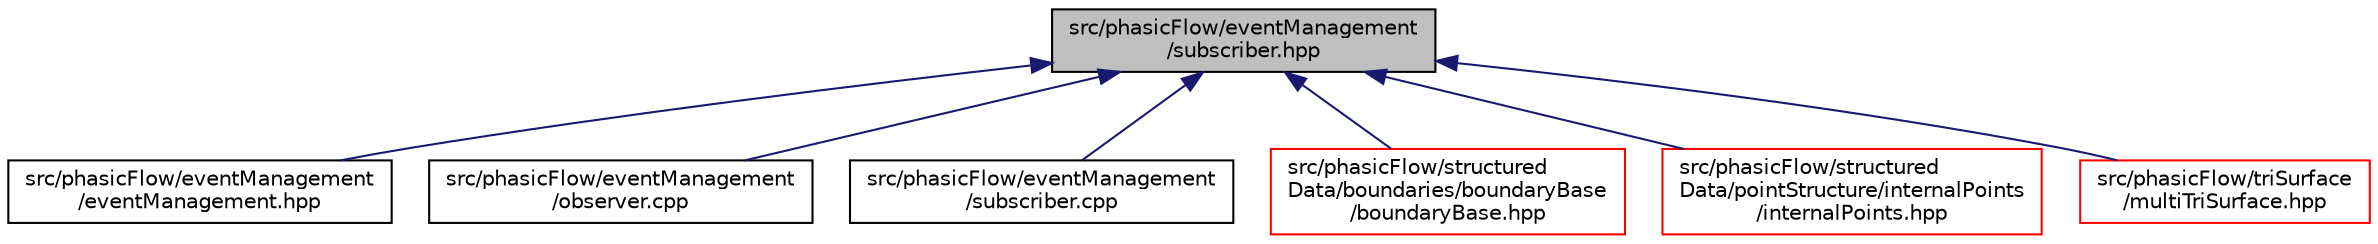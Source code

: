 digraph "src/phasicFlow/eventManagement/subscriber.hpp"
{
 // LATEX_PDF_SIZE
  edge [fontname="Helvetica",fontsize="10",labelfontname="Helvetica",labelfontsize="10"];
  node [fontname="Helvetica",fontsize="10",shape=record];
  Node1 [label="src/phasicFlow/eventManagement\l/subscriber.hpp",height=0.2,width=0.4,color="black", fillcolor="grey75", style="filled", fontcolor="black",tooltip=" "];
  Node1 -> Node2 [dir="back",color="midnightblue",fontsize="10",style="solid",fontname="Helvetica"];
  Node2 [label="src/phasicFlow/eventManagement\l/eventManagement.hpp",height=0.2,width=0.4,color="black", fillcolor="white", style="filled",URL="$eventManagement_8hpp.html",tooltip=" "];
  Node1 -> Node3 [dir="back",color="midnightblue",fontsize="10",style="solid",fontname="Helvetica"];
  Node3 [label="src/phasicFlow/eventManagement\l/observer.cpp",height=0.2,width=0.4,color="black", fillcolor="white", style="filled",URL="$observer_8cpp.html",tooltip=" "];
  Node1 -> Node4 [dir="back",color="midnightblue",fontsize="10",style="solid",fontname="Helvetica"];
  Node4 [label="src/phasicFlow/eventManagement\l/subscriber.cpp",height=0.2,width=0.4,color="black", fillcolor="white", style="filled",URL="$subscriber_8cpp.html",tooltip=" "];
  Node1 -> Node5 [dir="back",color="midnightblue",fontsize="10",style="solid",fontname="Helvetica"];
  Node5 [label="src/phasicFlow/structured\lData/boundaries/boundaryBase\l/boundaryBase.hpp",height=0.2,width=0.4,color="red", fillcolor="white", style="filled",URL="$boundaryBase_8hpp.html",tooltip=" "];
  Node1 -> Node149 [dir="back",color="midnightblue",fontsize="10",style="solid",fontname="Helvetica"];
  Node149 [label="src/phasicFlow/structured\lData/pointStructure/internalPoints\l/internalPoints.hpp",height=0.2,width=0.4,color="red", fillcolor="white", style="filled",URL="$internalPoints_8hpp.html",tooltip=" "];
  Node1 -> Node152 [dir="back",color="midnightblue",fontsize="10",style="solid",fontname="Helvetica"];
  Node152 [label="src/phasicFlow/triSurface\l/multiTriSurface.hpp",height=0.2,width=0.4,color="red", fillcolor="white", style="filled",URL="$multiTriSurface_8hpp.html",tooltip=" "];
}

